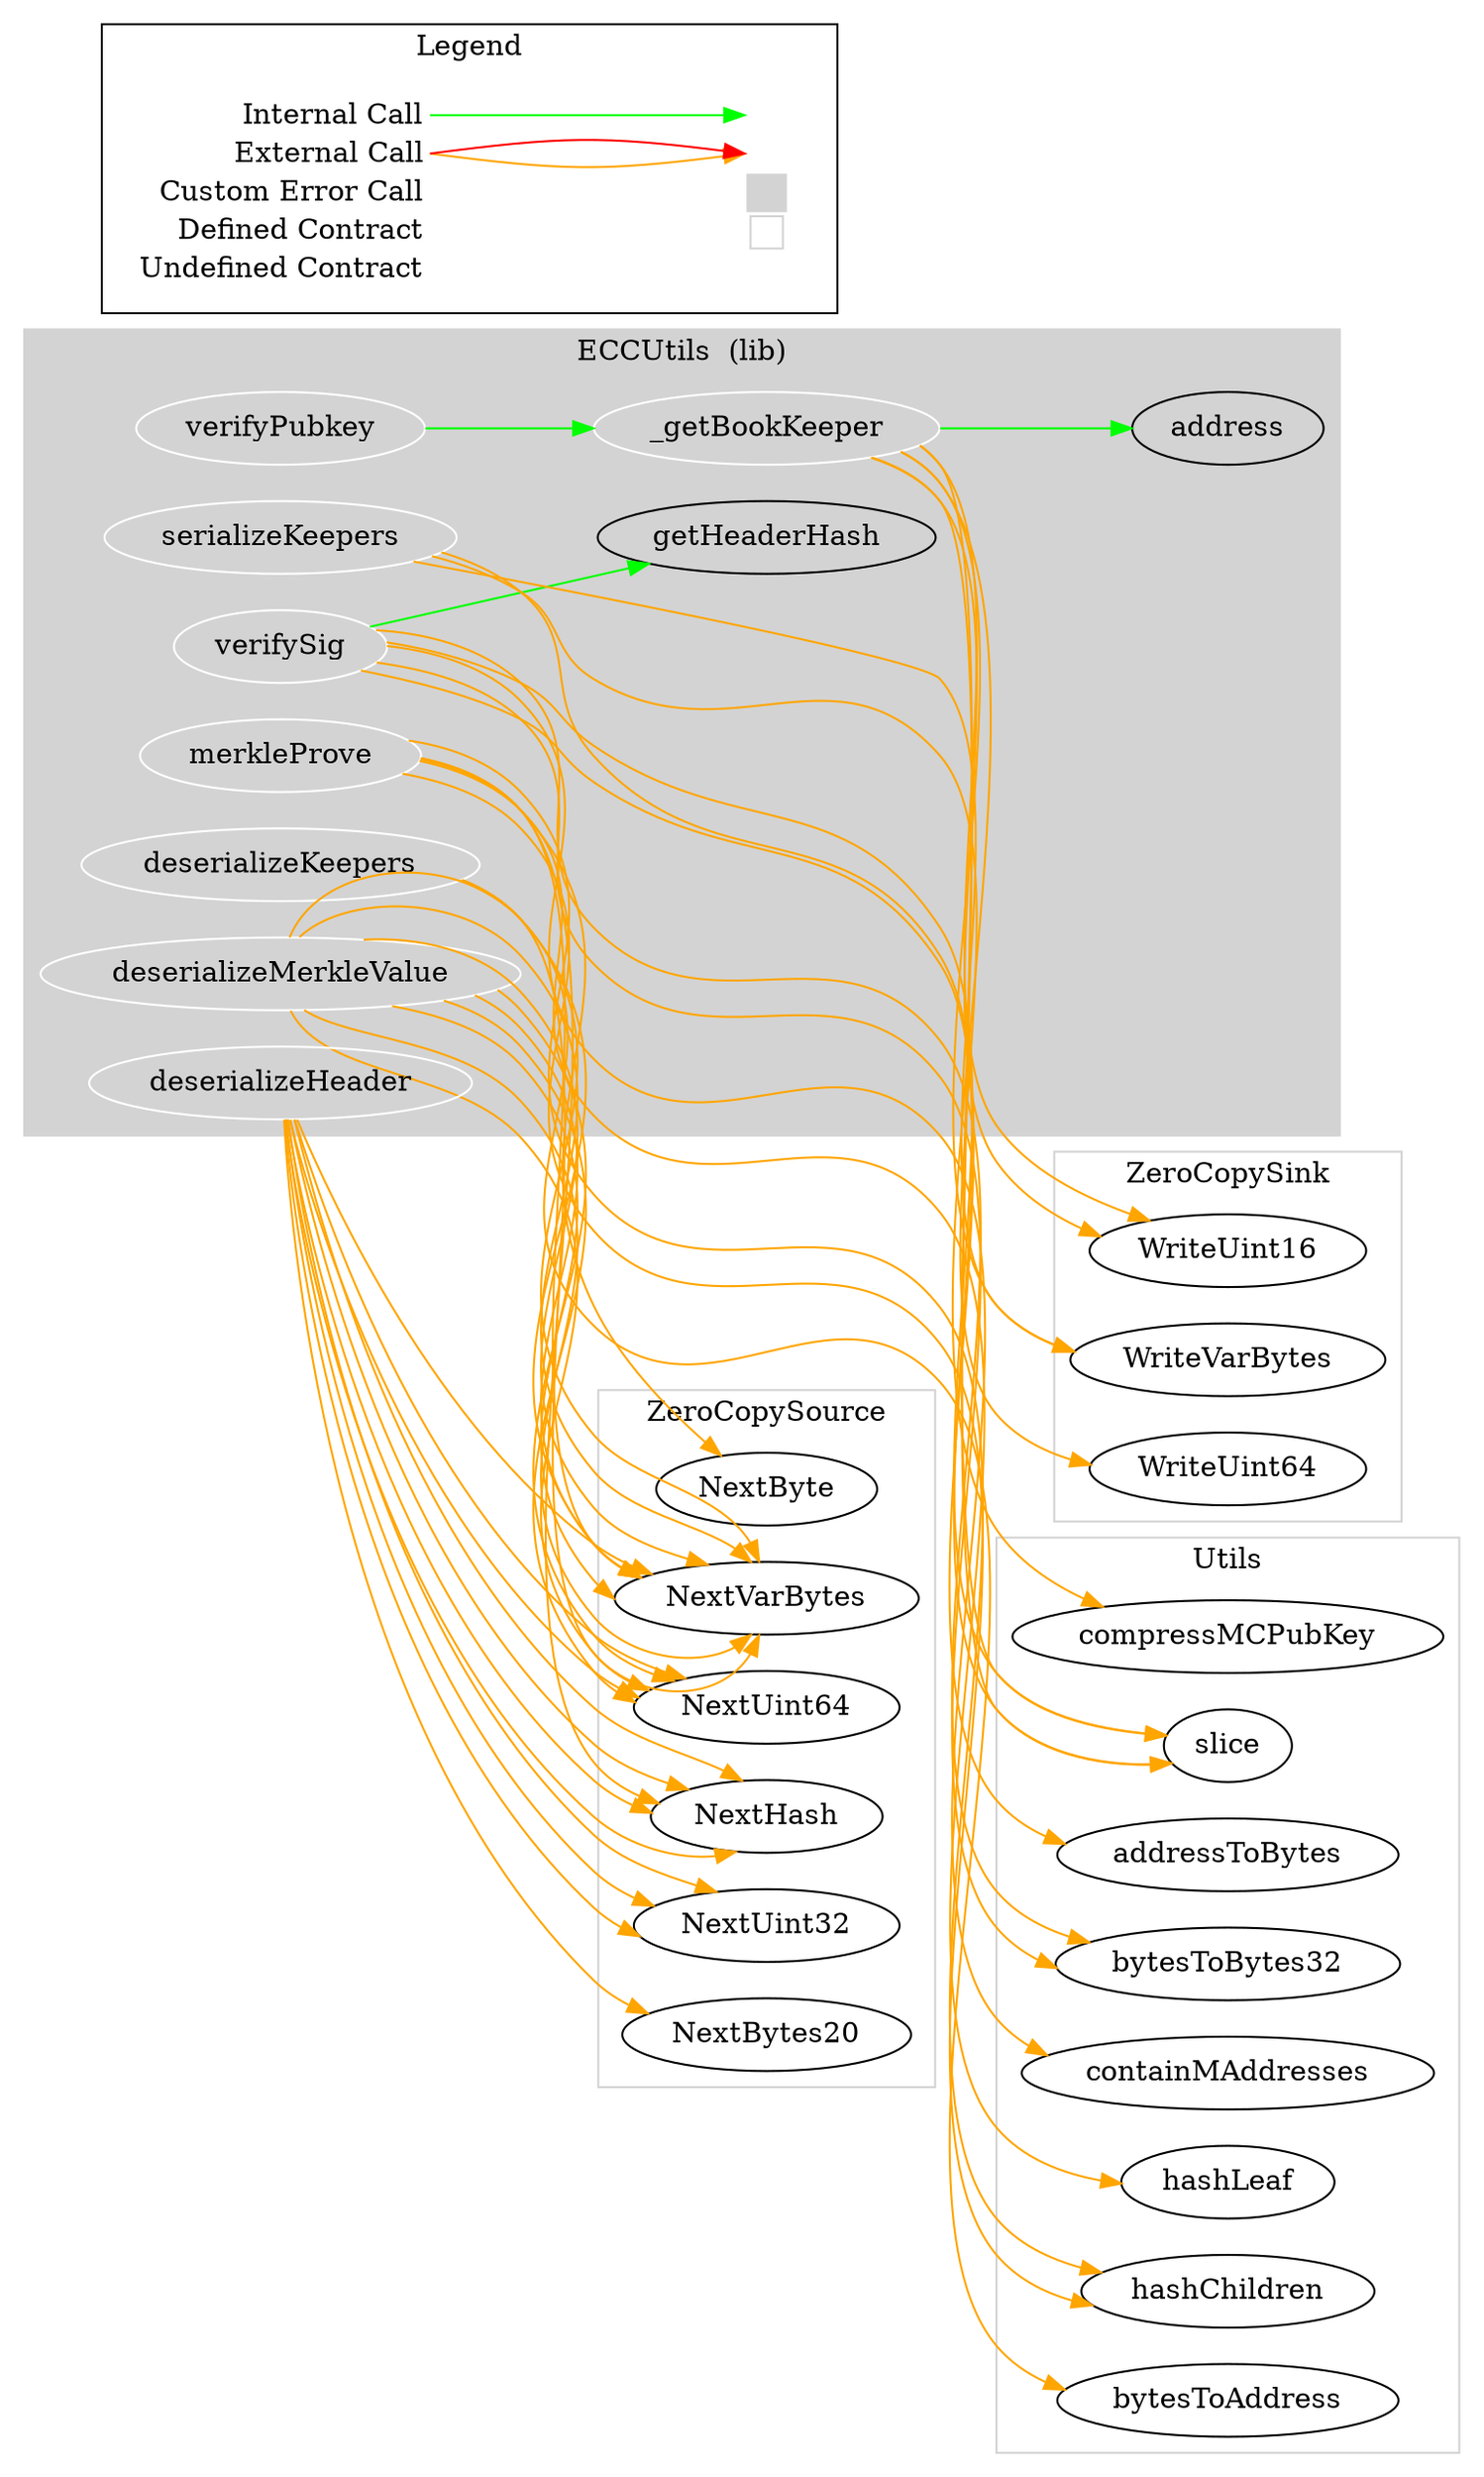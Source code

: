 digraph G {
  graph [ ratio = "auto", page = "100", compound =true ];
subgraph "clusterECCUtils" {
  graph [ label = "ECCUtils  (lib)", color = "lightgray", style = "filled", bgcolor = "lightgray" ];
  "ECCUtils.merkleProve" [ label = "merkleProve", color = "white" ];
  "ECCUtils._getBookKeeper" [ label = "_getBookKeeper", color = "white" ];
  "ECCUtils.verifyPubkey" [ label = "verifyPubkey", color = "white" ];
  "ECCUtils.verifySig" [ label = "verifySig", color = "white" ];
  "ECCUtils.serializeKeepers" [ label = "serializeKeepers", color = "white" ];
  "ECCUtils.deserializeKeepers" [ label = "deserializeKeepers", color = "white" ];
  "ECCUtils.deserializeMerkleValue" [ label = "deserializeMerkleValue", color = "white" ];
  "ECCUtils.deserializeHeader" [ label = "deserializeHeader", color = "white" ];
  "ECCUtils.getHeaderHash" [ label = "getHeaderHash" ];
  "ECCUtils.address" [ label = "address" ];
}

subgraph "clusterZeroCopySource" {
  graph [ label = "ZeroCopySource", color = "lightgray" ];
  "ZeroCopySource.NextVarBytes" [ label = "NextVarBytes" ];
  "ZeroCopySource.NextByte" [ label = "NextByte" ];
  "ZeroCopySource.NextHash" [ label = "NextHash" ];
  "ZeroCopySource.NextUint64" [ label = "NextUint64" ];
  "ZeroCopySource.NextUint32" [ label = "NextUint32" ];
  "ZeroCopySource.NextBytes20" [ label = "NextBytes20" ];
}

subgraph "clusterUtils" {
  graph [ label = "Utils", color = "lightgray" ];
  "Utils.hashLeaf" [ label = "hashLeaf" ];
  "Utils.hashChildren" [ label = "hashChildren" ];
  "Utils.slice" [ label = "slice" ];
  "Utils.compressMCPubKey" [ label = "compressMCPubKey" ];
  "Utils.bytesToBytes32" [ label = "bytesToBytes32" ];
  "Utils.containMAddresses" [ label = "containMAddresses" ];
  "Utils.addressToBytes" [ label = "addressToBytes" ];
  "Utils.bytesToAddress" [ label = "bytesToAddress" ];
}

subgraph "clusterZeroCopySink" {
  graph [ label = "ZeroCopySink", color = "lightgray" ];
  "ZeroCopySink.WriteUint16" [ label = "WriteUint16" ];
  "ZeroCopySink.WriteVarBytes" [ label = "WriteVarBytes" ];
  "ZeroCopySink.WriteUint64" [ label = "WriteUint64" ];
}

  "ECCUtils.merkleProve";
  "ZeroCopySource.NextVarBytes";
  "Utils.hashLeaf";
  "ZeroCopySource.NextByte";
  "ZeroCopySource.NextHash";
  "Utils.hashChildren";
  "ECCUtils._getBookKeeper";
  "ZeroCopySink.WriteUint16";
  "Utils.slice";
  "ZeroCopySink.WriteVarBytes";
  "Utils.compressMCPubKey";
  "ECCUtils.address";
  "ECCUtils.verifyPubkey";
  "ECCUtils.verifySig";
  "ECCUtils.getHeaderHash";
  "Utils.bytesToBytes32";
  "Utils.containMAddresses";
  "ECCUtils.serializeKeepers";
  "ZeroCopySink.WriteUint64";
  "Utils.addressToBytes";
  "ECCUtils.deserializeKeepers";
  "ZeroCopySource.NextUint64";
  "Utils.bytesToAddress";
  "ECCUtils.deserializeMerkleValue";
  "ECCUtils.deserializeHeader";
  "ZeroCopySource.NextUint32";
  "ZeroCopySource.NextBytes20";
  "ECCUtils.merkleProve" -> "ZeroCopySource.NextVarBytes" [ color = "orange" ];
  "ECCUtils.merkleProve" -> "Utils.hashLeaf" [ color = "orange" ];
  "ECCUtils.merkleProve" -> "ZeroCopySource.NextByte" [ color = "orange" ];
  "ECCUtils.merkleProve" -> "ZeroCopySource.NextHash" [ color = "orange" ];
  "ECCUtils.merkleProve" -> "Utils.hashChildren" [ color = "orange" ];
  "ECCUtils.merkleProve" -> "Utils.hashChildren" [ color = "orange" ];
  "ECCUtils._getBookKeeper" -> "ZeroCopySink.WriteUint16" [ color = "orange" ];
  "ECCUtils._getBookKeeper" -> "Utils.slice" [ color = "orange" ];
  "ECCUtils._getBookKeeper" -> "ZeroCopySink.WriteVarBytes" [ color = "orange" ];
  "ECCUtils._getBookKeeper" -> "Utils.compressMCPubKey" [ color = "orange" ];
  "ECCUtils._getBookKeeper" -> "Utils.slice" [ color = "orange" ];
  "ECCUtils._getBookKeeper" -> "ECCUtils.address" [ color = "green" ];
  "ECCUtils._getBookKeeper" -> "ZeroCopySink.WriteUint16" [ color = "orange" ];
  "ECCUtils.verifyPubkey" -> "ECCUtils._getBookKeeper" [ color = "green" ];
  "ECCUtils.verifySig" -> "ECCUtils.getHeaderHash" [ color = "green" ];
  "ECCUtils.verifySig" -> "Utils.bytesToBytes32" [ color = "orange" ];
  "ECCUtils.verifySig" -> "Utils.slice" [ color = "orange" ];
  "ECCUtils.verifySig" -> "Utils.bytesToBytes32" [ color = "orange" ];
  "ECCUtils.verifySig" -> "Utils.slice" [ color = "orange" ];
  "ECCUtils.verifySig" -> "Utils.containMAddresses" [ color = "orange" ];
  "ECCUtils.serializeKeepers" -> "ZeroCopySink.WriteUint64" [ color = "orange" ];
  "ECCUtils.serializeKeepers" -> "ZeroCopySink.WriteVarBytes" [ color = "orange" ];
  "ECCUtils.serializeKeepers" -> "Utils.addressToBytes" [ color = "orange" ];
  "ECCUtils.deserializeKeepers" -> "ZeroCopySource.NextUint64" [ color = "orange" ];
  "ECCUtils.deserializeKeepers" -> "ZeroCopySource.NextVarBytes" [ color = "orange" ];
  "ECCUtils.deserializeKeepers" -> "Utils.bytesToAddress" [ color = "orange" ];
  "ECCUtils.deserializeMerkleValue" -> "ZeroCopySource.NextVarBytes" [ color = "orange" ];
  "ECCUtils.deserializeMerkleValue" -> "ZeroCopySource.NextUint64" [ color = "orange" ];
  "ECCUtils.deserializeMerkleValue" -> "ZeroCopySource.NextVarBytes" [ color = "orange" ];
  "ECCUtils.deserializeMerkleValue" -> "ZeroCopySource.NextVarBytes" [ color = "orange" ];
  "ECCUtils.deserializeMerkleValue" -> "ZeroCopySource.NextVarBytes" [ color = "orange" ];
  "ECCUtils.deserializeMerkleValue" -> "ZeroCopySource.NextUint64" [ color = "orange" ];
  "ECCUtils.deserializeMerkleValue" -> "ZeroCopySource.NextVarBytes" [ color = "orange" ];
  "ECCUtils.deserializeMerkleValue" -> "ZeroCopySource.NextVarBytes" [ color = "orange" ];
  "ECCUtils.deserializeMerkleValue" -> "ZeroCopySource.NextVarBytes" [ color = "orange" ];
  "ECCUtils.deserializeHeader" -> "ZeroCopySource.NextUint32" [ color = "orange" ];
  "ECCUtils.deserializeHeader" -> "ZeroCopySource.NextUint64" [ color = "orange" ];
  "ECCUtils.deserializeHeader" -> "ZeroCopySource.NextHash" [ color = "orange" ];
  "ECCUtils.deserializeHeader" -> "ZeroCopySource.NextHash" [ color = "orange" ];
  "ECCUtils.deserializeHeader" -> "ZeroCopySource.NextHash" [ color = "orange" ];
  "ECCUtils.deserializeHeader" -> "ZeroCopySource.NextHash" [ color = "orange" ];
  "ECCUtils.deserializeHeader" -> "ZeroCopySource.NextUint32" [ color = "orange" ];
  "ECCUtils.deserializeHeader" -> "ZeroCopySource.NextUint32" [ color = "orange" ];
  "ECCUtils.deserializeHeader" -> "ZeroCopySource.NextUint64" [ color = "orange" ];
  "ECCUtils.deserializeHeader" -> "ZeroCopySource.NextVarBytes" [ color = "orange" ];
  "ECCUtils.deserializeHeader" -> "ZeroCopySource.NextBytes20" [ color = "orange" ];


rankdir=LR
node [shape=plaintext]
subgraph cluster_01 { 
label = "Legend";
key [label=<<table border="0" cellpadding="2" cellspacing="0" cellborder="0">
  <tr><td align="right" port="i1">Internal Call</td></tr>
  <tr><td align="right" port="i2">External Call</td></tr>
  <tr><td align="right" port="i2">Custom Error Call</td></tr>
  <tr><td align="right" port="i3">Defined Contract</td></tr>
  <tr><td align="right" port="i4">Undefined Contract</td></tr>
  </table>>]
key2 [label=<<table border="0" cellpadding="2" cellspacing="0" cellborder="0">
  <tr><td port="i1">&nbsp;&nbsp;&nbsp;</td></tr>
  <tr><td port="i2">&nbsp;&nbsp;&nbsp;</td></tr>
  <tr><td port="i3" bgcolor="lightgray">&nbsp;&nbsp;&nbsp;</td></tr>
  <tr><td port="i4">
    <table border="1" cellborder="0" cellspacing="0" cellpadding="7" color="lightgray">
      <tr>
       <td></td>
      </tr>
     </table>
  </td></tr>
  </table>>]
key:i1:e -> key2:i1:w [color="green"]
key:i2:e -> key2:i2:w [color="orange"]
key:i2:e -> key2:i2:w [color="red"]
}
}

